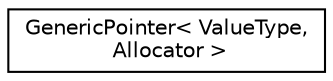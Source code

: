 digraph "Graphical Class Hierarchy"
{
 // LATEX_PDF_SIZE
  edge [fontname="Helvetica",fontsize="10",labelfontname="Helvetica",labelfontsize="10"];
  node [fontname="Helvetica",fontsize="10",shape=record];
  rankdir="LR";
  Node0 [label="GenericPointer\< ValueType,\l Allocator \>",height=0.2,width=0.4,color="black", fillcolor="white", style="filled",URL="$class_generic_pointer.html",tooltip="Represents a JSON Pointer. Use Pointer for UTF8 encoding and default allocator."];
}
